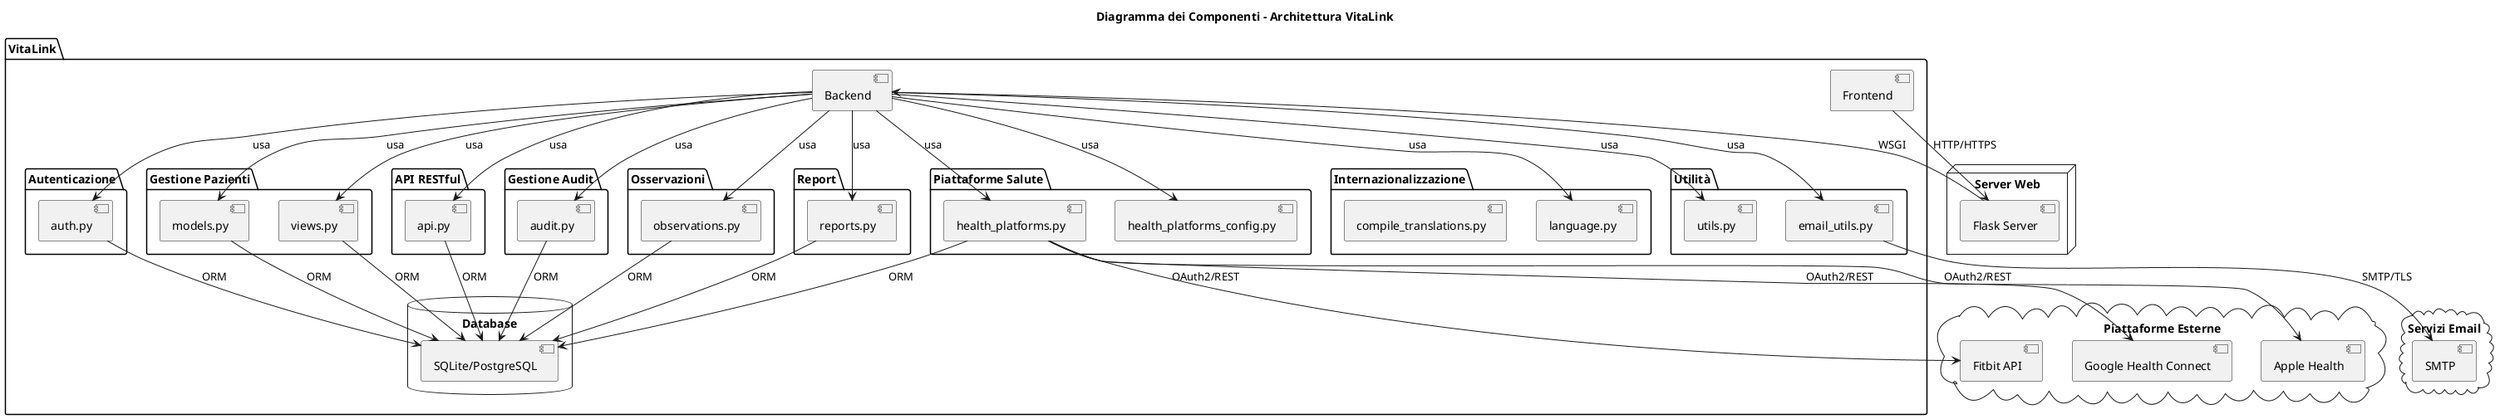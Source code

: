 @startuml "DiagrammaComponenti-ArchitetturaVitaLink"

' Component diagram for VitaLink architecture
title Diagramma dei Componenti - Architettura VitaLink

' Main application package
package "VitaLink" {
  ' Core components
  [Frontend] as FE
  [Backend] as BE
  
  ' Application modules
  package "Autenticazione" {
    [auth.py] as Auth
  }
  
  package "Gestione Pazienti" {
    [views.py] as Views
    [models.py] as Models
  }
  
  package "API RESTful" {
    [api.py] as API
  }
  
  package "Gestione Audit" {
    [audit.py] as Audit
  }
  
  package "Piattaforme Salute" {
    [health_platforms.py] as HealthPlatforms
    [health_platforms_config.py] as HealthConfig
  }
  
  package "Osservazioni" {
    [observations.py] as Observations
  }
  
  package "Report" {
    [reports.py] as Reports
  }
  
  package "Internazionalizzazione" {
    [language.py] as Language
    [compile_translations.py] as Translations
  }
  
  package "Utilità" {
    [utils.py] as Utils
    [email_utils.py] as Email
  }
  
  ' Database
  database "Database" {
    [SQLite/PostgreSQL] as DB
  }
}

' External systems
cloud "Piattaforme Esterne" {
  [Fitbit API] as FitbitAPI
  [Google Health Connect] as GoogleHealth
  [Apple Health] as AppleHealth
}

' Web Server
node "Server Web" {
  [Flask Server] as FlaskServer
}

' Email Services
cloud "Servizi Email" {
  [SMTP] as SMTP
}

' Relationships
FE --> FlaskServer : HTTP/HTTPS
FlaskServer --> BE : WSGI

' Backend Components Relationships
BE --> Auth : usa
BE --> Views : usa
BE --> Models : usa
BE --> API : usa
BE --> Audit : usa
BE --> HealthPlatforms : usa
BE --> HealthConfig : usa
BE --> Observations : usa
BE --> Reports : usa
BE --> Language : usa
BE --> Utils : usa
BE --> Email : usa

' External Communication
HealthPlatforms --> FitbitAPI : OAuth2/REST
HealthPlatforms --> GoogleHealth : OAuth2/REST
HealthPlatforms --> AppleHealth : OAuth2/REST
Email --> SMTP : SMTP/TLS

' Database Access
Models --> DB : ORM
Auth --> DB : ORM
Views --> DB : ORM
API --> DB : ORM
Audit --> DB : ORM
HealthPlatforms --> DB : ORM
Observations --> DB : ORM
Reports --> DB : ORM

@enduml
